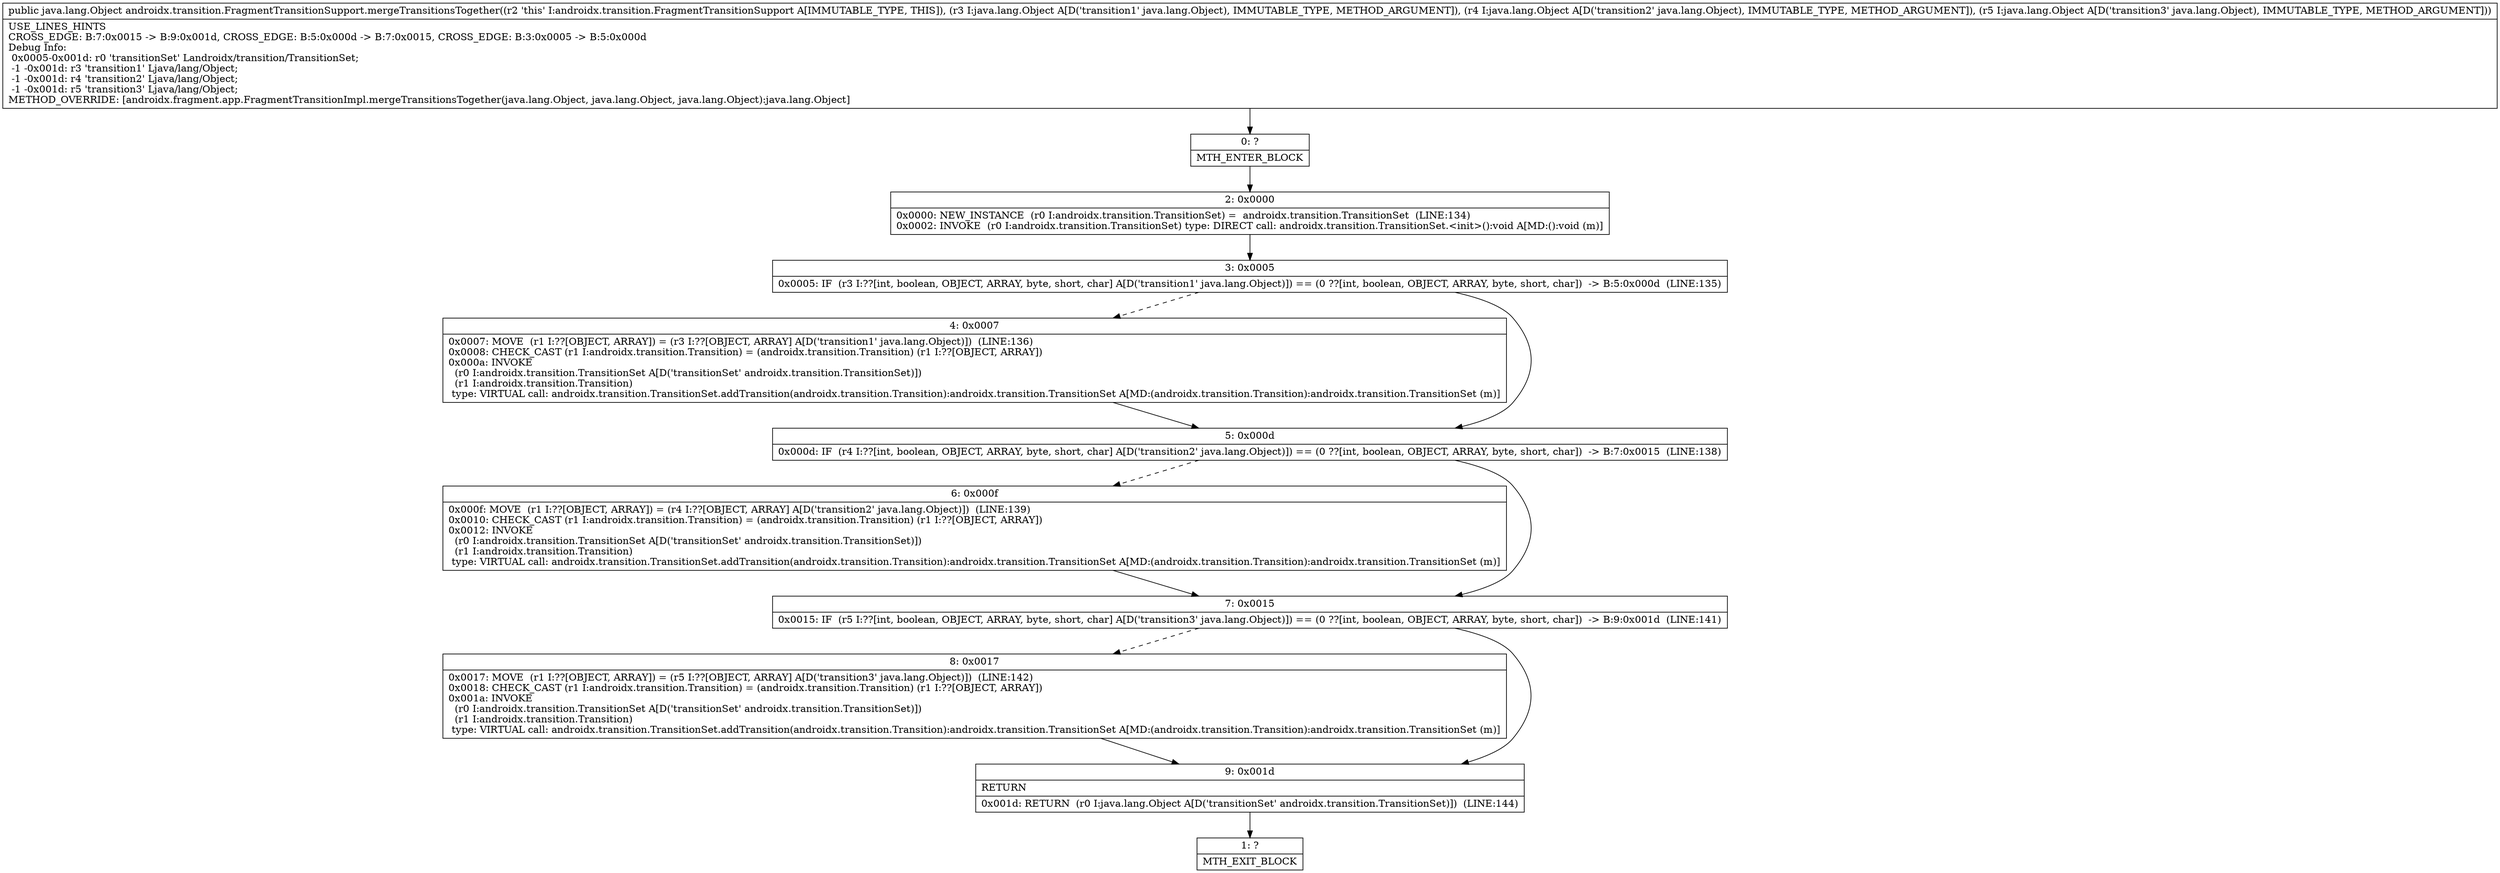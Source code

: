 digraph "CFG forandroidx.transition.FragmentTransitionSupport.mergeTransitionsTogether(Ljava\/lang\/Object;Ljava\/lang\/Object;Ljava\/lang\/Object;)Ljava\/lang\/Object;" {
Node_0 [shape=record,label="{0\:\ ?|MTH_ENTER_BLOCK\l}"];
Node_2 [shape=record,label="{2\:\ 0x0000|0x0000: NEW_INSTANCE  (r0 I:androidx.transition.TransitionSet) =  androidx.transition.TransitionSet  (LINE:134)\l0x0002: INVOKE  (r0 I:androidx.transition.TransitionSet) type: DIRECT call: androidx.transition.TransitionSet.\<init\>():void A[MD:():void (m)]\l}"];
Node_3 [shape=record,label="{3\:\ 0x0005|0x0005: IF  (r3 I:??[int, boolean, OBJECT, ARRAY, byte, short, char] A[D('transition1' java.lang.Object)]) == (0 ??[int, boolean, OBJECT, ARRAY, byte, short, char])  \-\> B:5:0x000d  (LINE:135)\l}"];
Node_4 [shape=record,label="{4\:\ 0x0007|0x0007: MOVE  (r1 I:??[OBJECT, ARRAY]) = (r3 I:??[OBJECT, ARRAY] A[D('transition1' java.lang.Object)])  (LINE:136)\l0x0008: CHECK_CAST (r1 I:androidx.transition.Transition) = (androidx.transition.Transition) (r1 I:??[OBJECT, ARRAY]) \l0x000a: INVOKE  \l  (r0 I:androidx.transition.TransitionSet A[D('transitionSet' androidx.transition.TransitionSet)])\l  (r1 I:androidx.transition.Transition)\l type: VIRTUAL call: androidx.transition.TransitionSet.addTransition(androidx.transition.Transition):androidx.transition.TransitionSet A[MD:(androidx.transition.Transition):androidx.transition.TransitionSet (m)]\l}"];
Node_5 [shape=record,label="{5\:\ 0x000d|0x000d: IF  (r4 I:??[int, boolean, OBJECT, ARRAY, byte, short, char] A[D('transition2' java.lang.Object)]) == (0 ??[int, boolean, OBJECT, ARRAY, byte, short, char])  \-\> B:7:0x0015  (LINE:138)\l}"];
Node_6 [shape=record,label="{6\:\ 0x000f|0x000f: MOVE  (r1 I:??[OBJECT, ARRAY]) = (r4 I:??[OBJECT, ARRAY] A[D('transition2' java.lang.Object)])  (LINE:139)\l0x0010: CHECK_CAST (r1 I:androidx.transition.Transition) = (androidx.transition.Transition) (r1 I:??[OBJECT, ARRAY]) \l0x0012: INVOKE  \l  (r0 I:androidx.transition.TransitionSet A[D('transitionSet' androidx.transition.TransitionSet)])\l  (r1 I:androidx.transition.Transition)\l type: VIRTUAL call: androidx.transition.TransitionSet.addTransition(androidx.transition.Transition):androidx.transition.TransitionSet A[MD:(androidx.transition.Transition):androidx.transition.TransitionSet (m)]\l}"];
Node_7 [shape=record,label="{7\:\ 0x0015|0x0015: IF  (r5 I:??[int, boolean, OBJECT, ARRAY, byte, short, char] A[D('transition3' java.lang.Object)]) == (0 ??[int, boolean, OBJECT, ARRAY, byte, short, char])  \-\> B:9:0x001d  (LINE:141)\l}"];
Node_8 [shape=record,label="{8\:\ 0x0017|0x0017: MOVE  (r1 I:??[OBJECT, ARRAY]) = (r5 I:??[OBJECT, ARRAY] A[D('transition3' java.lang.Object)])  (LINE:142)\l0x0018: CHECK_CAST (r1 I:androidx.transition.Transition) = (androidx.transition.Transition) (r1 I:??[OBJECT, ARRAY]) \l0x001a: INVOKE  \l  (r0 I:androidx.transition.TransitionSet A[D('transitionSet' androidx.transition.TransitionSet)])\l  (r1 I:androidx.transition.Transition)\l type: VIRTUAL call: androidx.transition.TransitionSet.addTransition(androidx.transition.Transition):androidx.transition.TransitionSet A[MD:(androidx.transition.Transition):androidx.transition.TransitionSet (m)]\l}"];
Node_9 [shape=record,label="{9\:\ 0x001d|RETURN\l|0x001d: RETURN  (r0 I:java.lang.Object A[D('transitionSet' androidx.transition.TransitionSet)])  (LINE:144)\l}"];
Node_1 [shape=record,label="{1\:\ ?|MTH_EXIT_BLOCK\l}"];
MethodNode[shape=record,label="{public java.lang.Object androidx.transition.FragmentTransitionSupport.mergeTransitionsTogether((r2 'this' I:androidx.transition.FragmentTransitionSupport A[IMMUTABLE_TYPE, THIS]), (r3 I:java.lang.Object A[D('transition1' java.lang.Object), IMMUTABLE_TYPE, METHOD_ARGUMENT]), (r4 I:java.lang.Object A[D('transition2' java.lang.Object), IMMUTABLE_TYPE, METHOD_ARGUMENT]), (r5 I:java.lang.Object A[D('transition3' java.lang.Object), IMMUTABLE_TYPE, METHOD_ARGUMENT]))  | USE_LINES_HINTS\lCROSS_EDGE: B:7:0x0015 \-\> B:9:0x001d, CROSS_EDGE: B:5:0x000d \-\> B:7:0x0015, CROSS_EDGE: B:3:0x0005 \-\> B:5:0x000d\lDebug Info:\l  0x0005\-0x001d: r0 'transitionSet' Landroidx\/transition\/TransitionSet;\l  \-1 \-0x001d: r3 'transition1' Ljava\/lang\/Object;\l  \-1 \-0x001d: r4 'transition2' Ljava\/lang\/Object;\l  \-1 \-0x001d: r5 'transition3' Ljava\/lang\/Object;\lMETHOD_OVERRIDE: [androidx.fragment.app.FragmentTransitionImpl.mergeTransitionsTogether(java.lang.Object, java.lang.Object, java.lang.Object):java.lang.Object]\l}"];
MethodNode -> Node_0;Node_0 -> Node_2;
Node_2 -> Node_3;
Node_3 -> Node_4[style=dashed];
Node_3 -> Node_5;
Node_4 -> Node_5;
Node_5 -> Node_6[style=dashed];
Node_5 -> Node_7;
Node_6 -> Node_7;
Node_7 -> Node_8[style=dashed];
Node_7 -> Node_9;
Node_8 -> Node_9;
Node_9 -> Node_1;
}

